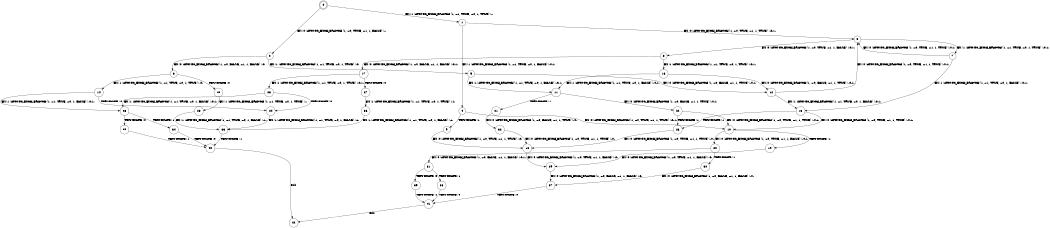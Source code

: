 digraph BCG {
size = "7, 10.5";
center = TRUE;
node [shape = circle];
0 [peripheries = 2];
0 -> 1 [label = "EX !1 !ATOMIC_EXCH_BRANCH (1, +1, TRUE, +0, 1, TRUE) !::"];
0 -> 2 [label = "EX !0 !ATOMIC_EXCH_BRANCH (1, +0, TRUE, +1, 1, FALSE) !::"];
1 -> 3 [label = "EX !0 !ATOMIC_EXCH_BRANCH (1, +0, TRUE, +1, 1, TRUE) !:0:1:"];
1 -> 4 [label = "EX !1 !ATOMIC_EXCH_BRANCH (1, +1, TRUE, +0, 1, FALSE) !:0:1:"];
2 -> 5 [label = "EX !1 !ATOMIC_EXCH_BRANCH (1, +1, TRUE, +0, 1, TRUE) !:0:"];
2 -> 6 [label = "EX !0 !ATOMIC_EXCH_BRANCH (1, +0, FALSE, +1, 1, FALSE) !:0:"];
3 -> 7 [label = "EX !1 !ATOMIC_EXCH_BRANCH (1, +1, TRUE, +0, 1, TRUE) !:0:1:"];
3 -> 8 [label = "EX !0 !ATOMIC_EXCH_BRANCH (1, +0, TRUE, +1, 1, FALSE) !:0:1:"];
4 -> 9 [label = "TERMINATE !1"];
4 -> 10 [label = "EX !0 !ATOMIC_EXCH_BRANCH (1, +0, TRUE, +1, 1, TRUE) !:0:1:"];
5 -> 11 [label = "EX !1 !ATOMIC_EXCH_BRANCH (1, +1, TRUE, +0, 1, FALSE) !:0:1:"];
5 -> 12 [label = "EX !0 !ATOMIC_EXCH_BRANCH (1, +0, FALSE, +1, 1, TRUE) !:0:1:"];
6 -> 13 [label = "TERMINATE !0"];
6 -> 14 [label = "EX !1 !ATOMIC_EXCH_BRANCH (1, +1, TRUE, +0, 1, TRUE) !:0:"];
7 -> 15 [label = "EX !1 !ATOMIC_EXCH_BRANCH (1, +1, TRUE, +0, 1, FALSE) !:0:1:"];
7 -> 3 [label = "EX !0 !ATOMIC_EXCH_BRANCH (1, +0, TRUE, +1, 1, TRUE) !:0:1:"];
8 -> 16 [label = "EX !1 !ATOMIC_EXCH_BRANCH (1, +1, TRUE, +0, 1, TRUE) !:0:1:"];
8 -> 17 [label = "EX !0 !ATOMIC_EXCH_BRANCH (1, +0, FALSE, +1, 1, FALSE) !:0:1:"];
9 -> 18 [label = "EX !0 !ATOMIC_EXCH_BRANCH (1, +0, TRUE, +1, 1, TRUE) !:0:"];
10 -> 19 [label = "TERMINATE !1"];
10 -> 20 [label = "EX !0 !ATOMIC_EXCH_BRANCH (1, +0, TRUE, +1, 1, FALSE) !:0:1:"];
11 -> 21 [label = "TERMINATE !1"];
11 -> 22 [label = "EX !0 !ATOMIC_EXCH_BRANCH (1, +0, FALSE, +1, 1, TRUE) !:0:1:"];
12 -> 15 [label = "EX !1 !ATOMIC_EXCH_BRANCH (1, +1, TRUE, +0, 1, FALSE) !:0:1:"];
12 -> 3 [label = "EX !0 !ATOMIC_EXCH_BRANCH (1, +0, TRUE, +1, 1, TRUE) !:0:1:"];
13 -> 23 [label = "EX !1 !ATOMIC_EXCH_BRANCH (1, +1, TRUE, +0, 1, TRUE) !::"];
14 -> 24 [label = "TERMINATE !0"];
14 -> 25 [label = "EX !1 !ATOMIC_EXCH_BRANCH (1, +1, TRUE, +0, 1, FALSE) !:0:1:"];
15 -> 26 [label = "TERMINATE !1"];
15 -> 10 [label = "EX !0 !ATOMIC_EXCH_BRANCH (1, +0, TRUE, +1, 1, TRUE) !:0:1:"];
16 -> 11 [label = "EX !1 !ATOMIC_EXCH_BRANCH (1, +1, TRUE, +0, 1, FALSE) !:0:1:"];
16 -> 12 [label = "EX !0 !ATOMIC_EXCH_BRANCH (1, +0, FALSE, +1, 1, TRUE) !:0:1:"];
17 -> 27 [label = "TERMINATE !0"];
17 -> 28 [label = "EX !1 !ATOMIC_EXCH_BRANCH (1, +1, TRUE, +0, 1, TRUE) !:0:1:"];
18 -> 29 [label = "EX !0 !ATOMIC_EXCH_BRANCH (1, +0, TRUE, +1, 1, FALSE) !:0:"];
19 -> 29 [label = "EX !0 !ATOMIC_EXCH_BRANCH (1, +0, TRUE, +1, 1, FALSE) !:0:"];
20 -> 30 [label = "TERMINATE !1"];
20 -> 31 [label = "EX !0 !ATOMIC_EXCH_BRANCH (1, +0, FALSE, +1, 1, FALSE) !:0:1:"];
21 -> 32 [label = "EX !0 !ATOMIC_EXCH_BRANCH (1, +0, FALSE, +1, 1, TRUE) !:0:"];
22 -> 26 [label = "TERMINATE !1"];
22 -> 10 [label = "EX !0 !ATOMIC_EXCH_BRANCH (1, +0, TRUE, +1, 1, TRUE) !:0:1:"];
23 -> 33 [label = "EX !1 !ATOMIC_EXCH_BRANCH (1, +1, TRUE, +0, 1, FALSE) !:1:"];
24 -> 33 [label = "EX !1 !ATOMIC_EXCH_BRANCH (1, +1, TRUE, +0, 1, FALSE) !:1:"];
25 -> 34 [label = "TERMINATE !1"];
25 -> 35 [label = "TERMINATE !0"];
26 -> 18 [label = "EX !0 !ATOMIC_EXCH_BRANCH (1, +0, TRUE, +1, 1, TRUE) !:0:"];
27 -> 36 [label = "EX !1 !ATOMIC_EXCH_BRANCH (1, +1, TRUE, +0, 1, TRUE) !:1:"];
28 -> 24 [label = "TERMINATE !0"];
28 -> 25 [label = "EX !1 !ATOMIC_EXCH_BRANCH (1, +1, TRUE, +0, 1, FALSE) !:0:1:"];
29 -> 37 [label = "EX !0 !ATOMIC_EXCH_BRANCH (1, +0, FALSE, +1, 1, FALSE) !:0:"];
30 -> 37 [label = "EX !0 !ATOMIC_EXCH_BRANCH (1, +0, FALSE, +1, 1, FALSE) !:0:"];
31 -> 38 [label = "TERMINATE !1"];
31 -> 39 [label = "TERMINATE !0"];
32 -> 18 [label = "EX !0 !ATOMIC_EXCH_BRANCH (1, +0, TRUE, +1, 1, TRUE) !:0:"];
33 -> 40 [label = "TERMINATE !1"];
34 -> 40 [label = "TERMINATE !0"];
35 -> 40 [label = "TERMINATE !1"];
36 -> 33 [label = "EX !1 !ATOMIC_EXCH_BRANCH (1, +1, TRUE, +0, 1, FALSE) !:1:"];
37 -> 41 [label = "TERMINATE !0"];
38 -> 41 [label = "TERMINATE !0"];
39 -> 41 [label = "TERMINATE !1"];
40 -> 42 [label = "exit"];
41 -> 42 [label = "exit"];
}
